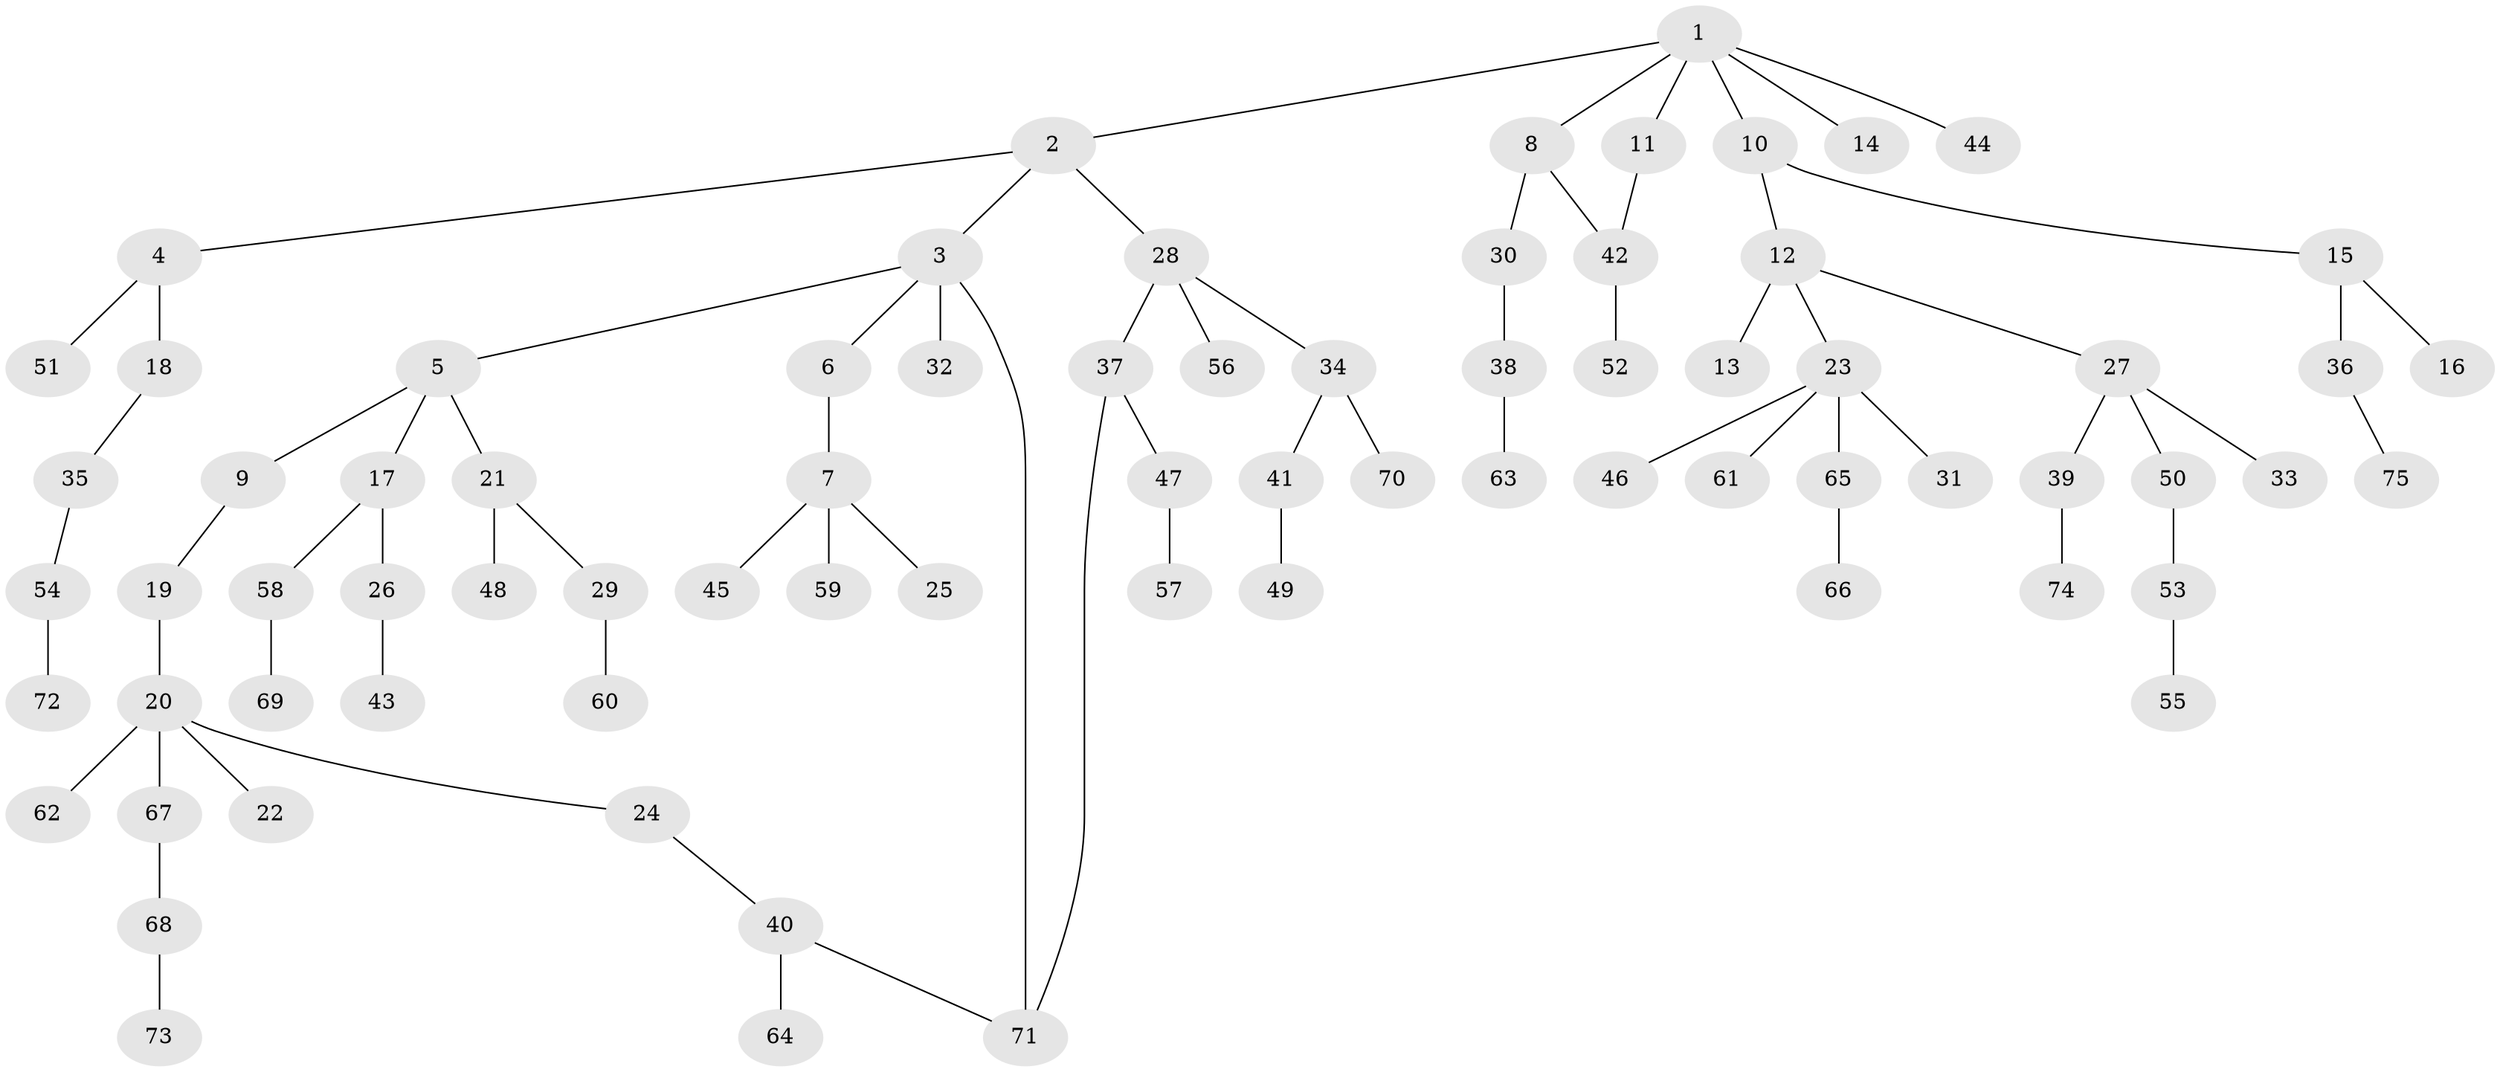 // coarse degree distribution, {5: 0.03773584905660377, 6: 0.03773584905660377, 3: 0.20754716981132076, 4: 0.03773584905660377, 2: 0.09433962264150944, 7: 0.018867924528301886, 1: 0.5660377358490566}
// Generated by graph-tools (version 1.1) at 2025/23/03/03/25 07:23:32]
// undirected, 75 vertices, 77 edges
graph export_dot {
graph [start="1"]
  node [color=gray90,style=filled];
  1;
  2;
  3;
  4;
  5;
  6;
  7;
  8;
  9;
  10;
  11;
  12;
  13;
  14;
  15;
  16;
  17;
  18;
  19;
  20;
  21;
  22;
  23;
  24;
  25;
  26;
  27;
  28;
  29;
  30;
  31;
  32;
  33;
  34;
  35;
  36;
  37;
  38;
  39;
  40;
  41;
  42;
  43;
  44;
  45;
  46;
  47;
  48;
  49;
  50;
  51;
  52;
  53;
  54;
  55;
  56;
  57;
  58;
  59;
  60;
  61;
  62;
  63;
  64;
  65;
  66;
  67;
  68;
  69;
  70;
  71;
  72;
  73;
  74;
  75;
  1 -- 2;
  1 -- 8;
  1 -- 10;
  1 -- 11;
  1 -- 14;
  1 -- 44;
  2 -- 3;
  2 -- 4;
  2 -- 28;
  3 -- 5;
  3 -- 6;
  3 -- 32;
  3 -- 71;
  4 -- 18;
  4 -- 51;
  5 -- 9;
  5 -- 17;
  5 -- 21;
  6 -- 7;
  7 -- 25;
  7 -- 45;
  7 -- 59;
  8 -- 30;
  8 -- 42;
  9 -- 19;
  10 -- 12;
  10 -- 15;
  11 -- 42;
  12 -- 13;
  12 -- 23;
  12 -- 27;
  15 -- 16;
  15 -- 36;
  17 -- 26;
  17 -- 58;
  18 -- 35;
  19 -- 20;
  20 -- 22;
  20 -- 24;
  20 -- 62;
  20 -- 67;
  21 -- 29;
  21 -- 48;
  23 -- 31;
  23 -- 46;
  23 -- 61;
  23 -- 65;
  24 -- 40;
  26 -- 43;
  27 -- 33;
  27 -- 39;
  27 -- 50;
  28 -- 34;
  28 -- 37;
  28 -- 56;
  29 -- 60;
  30 -- 38;
  34 -- 41;
  34 -- 70;
  35 -- 54;
  36 -- 75;
  37 -- 47;
  37 -- 71;
  38 -- 63;
  39 -- 74;
  40 -- 64;
  40 -- 71;
  41 -- 49;
  42 -- 52;
  47 -- 57;
  50 -- 53;
  53 -- 55;
  54 -- 72;
  58 -- 69;
  65 -- 66;
  67 -- 68;
  68 -- 73;
}
